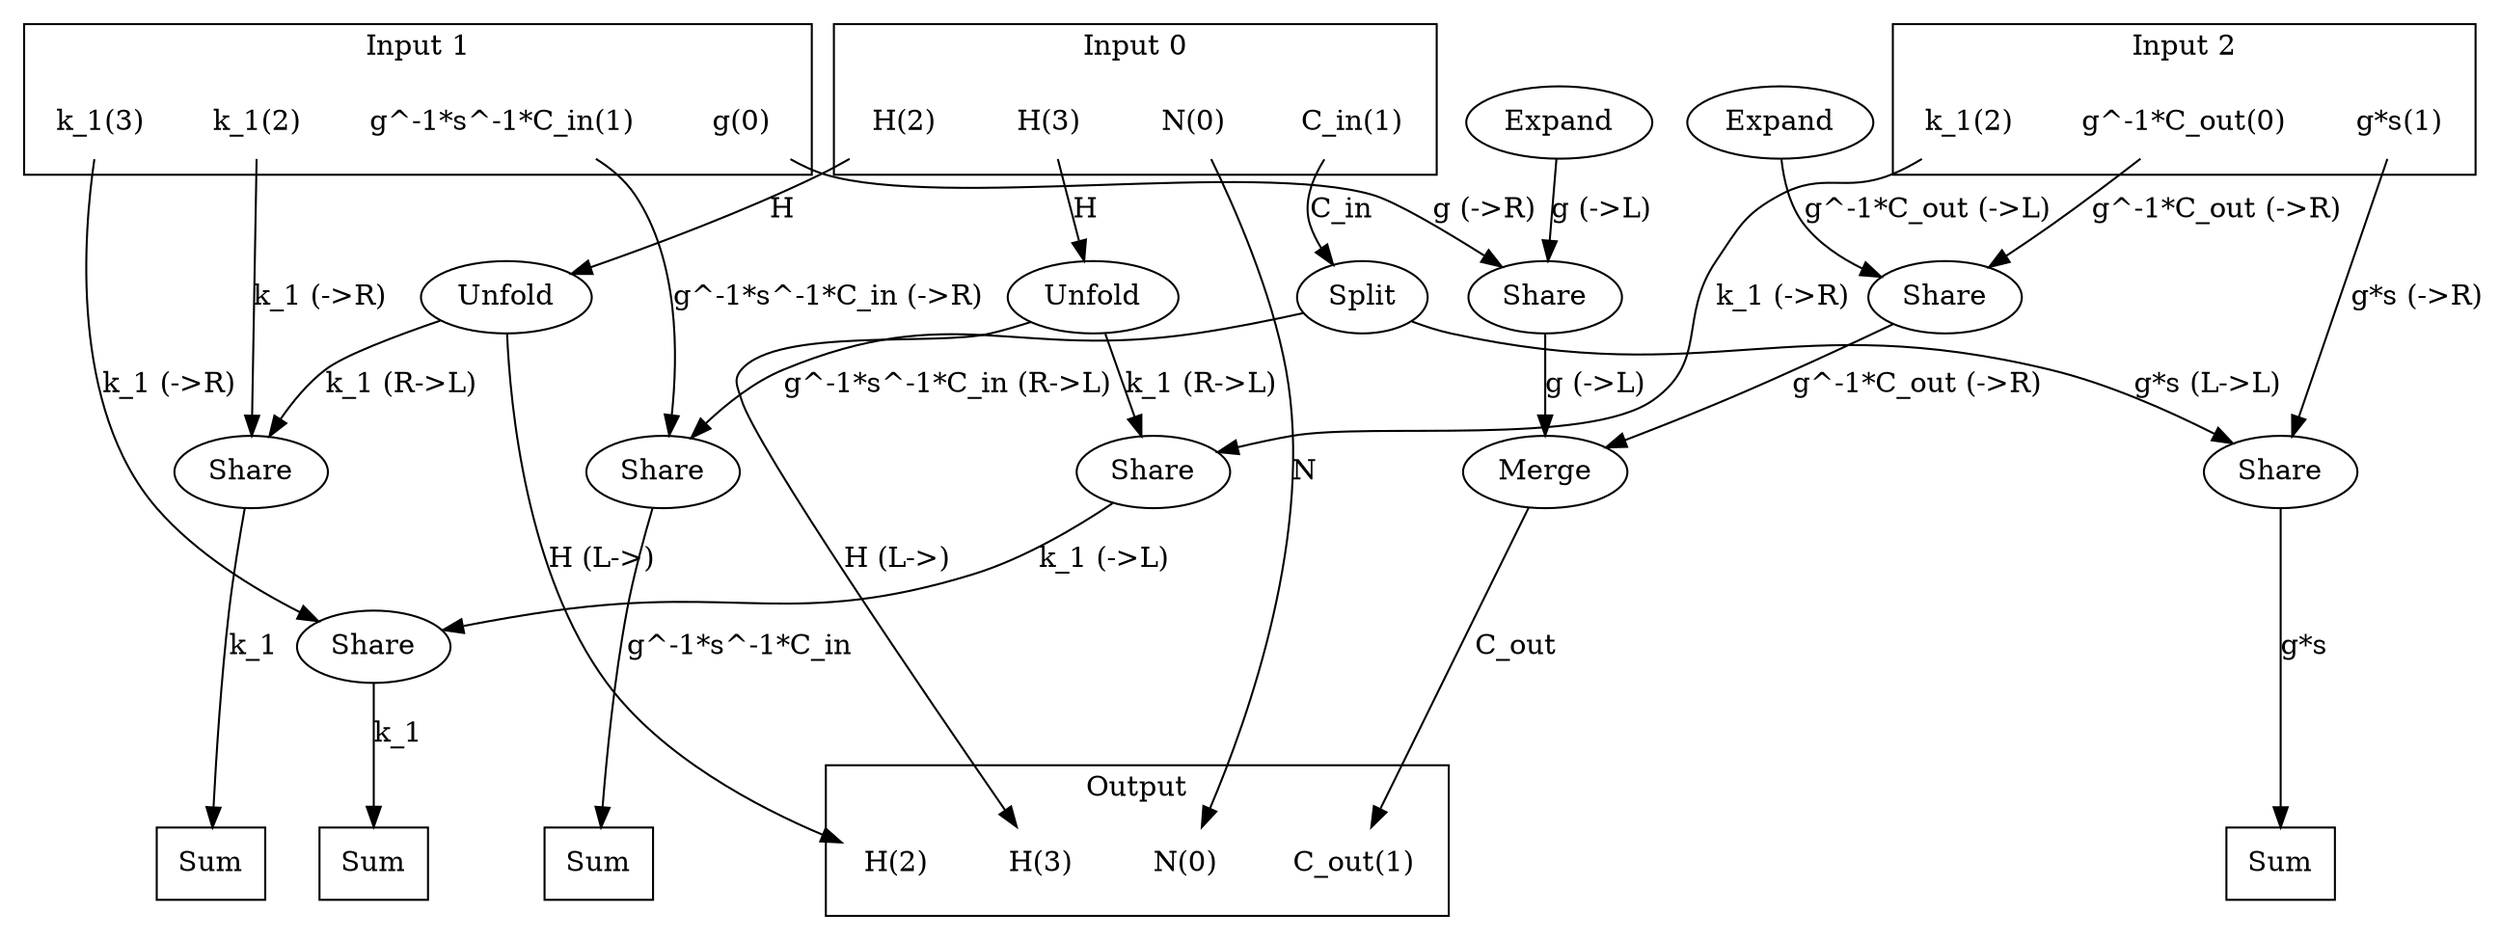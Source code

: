 digraph kernel_generated {
newrank = true;
op_0x55ceeec82c20 [label="Share"];
op_0x55ceeec82d10 [label="Share"];
op_0x55ceeec82db0 [label="Share"];
op_0x55ceeec82e00 [label="Share"];
op_0x55ceeec82ea0 [label="Share"];
op_0x55ceeec82ef0 [label="Share"];
op_0x55ceeec82f90 [label="Share"];
op_0x55ceeec83198 [label="Expand"];
op_0x55ceeec831d8 [label="Expand"];
op_0x55ceeec84fa0 [label="Merge"];
op_0x55ceeec91800 [label="Unfold"];
op_0x55ceeec91880 [label="Unfold"];
op_0x55ceeecc1150 [label="Split"];
reduce_0x7f854c001a98 [label="Sum", shape=box];
reduce_0x7f854c001ab0 [label="Sum", shape=box];
reduce_0x7f854c002f10 [label="Sum", shape=box];
reduce_0x7f854c005820 [label="Sum", shape=box];
subgraph cluster_out {
label = "Output";
out_0 [label="N(0)", shape=none];
out_1 [label="C_out(1)", shape=none];
out_2 [label="H(2)", shape=none];
out_3 [label="H(3)", shape=none];
}
{ rank = same;
reduce_0x7f854c001a98;
reduce_0x7f854c001ab0;
reduce_0x7f854c002f10;
reduce_0x7f854c005820;
out_0;
out_1;
out_2;
out_3;
}
subgraph cluster_in_0 {
label = "Input 0";
in_0_0 [label="N(0)", shape=none];
in_0_1 [label="C_in(1)", shape=none];
in_0_2 [label="H(2)", shape=none];
in_0_3 [label="H(3)", shape=none];
}
subgraph cluster_in_1 {
label = "Input 1";
in_1_0 [label="g(0)", shape=none];
in_1_1 [label="g^-1*s^-1*C_in(1)", shape=none];
in_1_2 [label="k_1(2)", shape=none];
in_1_3 [label="k_1(3)", shape=none];
}
subgraph cluster_in_2 {
label = "Input 2";
in_2_0 [label="g^-1*C_out(0)", shape=none];
in_2_1 [label="g*s(1)", shape=none];
in_2_2 [label="k_1(2)", shape=none];
}
{ rank = same;
in_0_0;
in_0_1;
in_0_2;
in_0_3;
in_1_0;
in_1_1;
in_1_2;
in_1_3;
in_2_0;
in_2_1;
in_2_2;
}
in_0_0 -> out_0 [label="N"];
in_0_1 -> op_0x55ceeecc1150 [label="C_in"];
in_0_2 -> op_0x55ceeec91800 [label="H"];
in_0_3 -> op_0x55ceeec91880 [label="H"];
in_1_0 -> op_0x55ceeec82e00 [label="g (->R)"];
in_1_1 -> op_0x55ceeec82d10 [label="g^-1*s^-1*C_in (->R)"];
in_1_2 -> op_0x55ceeec82c20 [label="k_1 (->R)"];
in_1_3 -> op_0x55ceeec82db0 [label="k_1 (->R)"];
in_2_0 -> op_0x55ceeec82ea0 [label="g^-1*C_out (->R)"];
in_2_1 -> op_0x55ceeec82ef0 [label="g*s (->R)"];
in_2_2 -> op_0x55ceeec82f90 [label="k_1 (->R)"];
op_0x55ceeec84fa0 -> out_1 [label="C_out"];
op_0x55ceeec91800 -> out_2 [label="H (L->)"];
op_0x55ceeec91880 -> out_3 [label="H (L->)"];
op_0x55ceeec91800 -> op_0x55ceeec82c20 [label="k_1 (R->L)"];
op_0x55ceeecc1150 -> op_0x55ceeec82d10 [label="g^-1*s^-1*C_in (R->L)"];
op_0x55ceeec82f90 -> op_0x55ceeec82db0 [label="k_1 (->L)"];
op_0x55ceeec83198 -> op_0x55ceeec82e00 [label="g (->L)"];
op_0x55ceeec831d8 -> op_0x55ceeec82ea0 [label="g^-1*C_out (->L)"];
op_0x55ceeecc1150 -> op_0x55ceeec82ef0 [label="g*s (L->L)"];
op_0x55ceeec91880 -> op_0x55ceeec82f90 [label="k_1 (R->L)"];
op_0x55ceeec82e00 -> op_0x55ceeec84fa0 [label="g (->L)"];
op_0x55ceeec82ea0 -> op_0x55ceeec84fa0 [label="g^-1*C_out (->R)"];
op_0x55ceeec82c20 -> reduce_0x7f854c001a98 [label="k_1"];
op_0x55ceeec82db0 -> reduce_0x7f854c001ab0 [label="k_1"];
op_0x55ceeec82ef0 -> reduce_0x7f854c002f10 [label="g*s"];
op_0x55ceeec82d10 -> reduce_0x7f854c005820 [label="g^-1*s^-1*C_in"];
}

